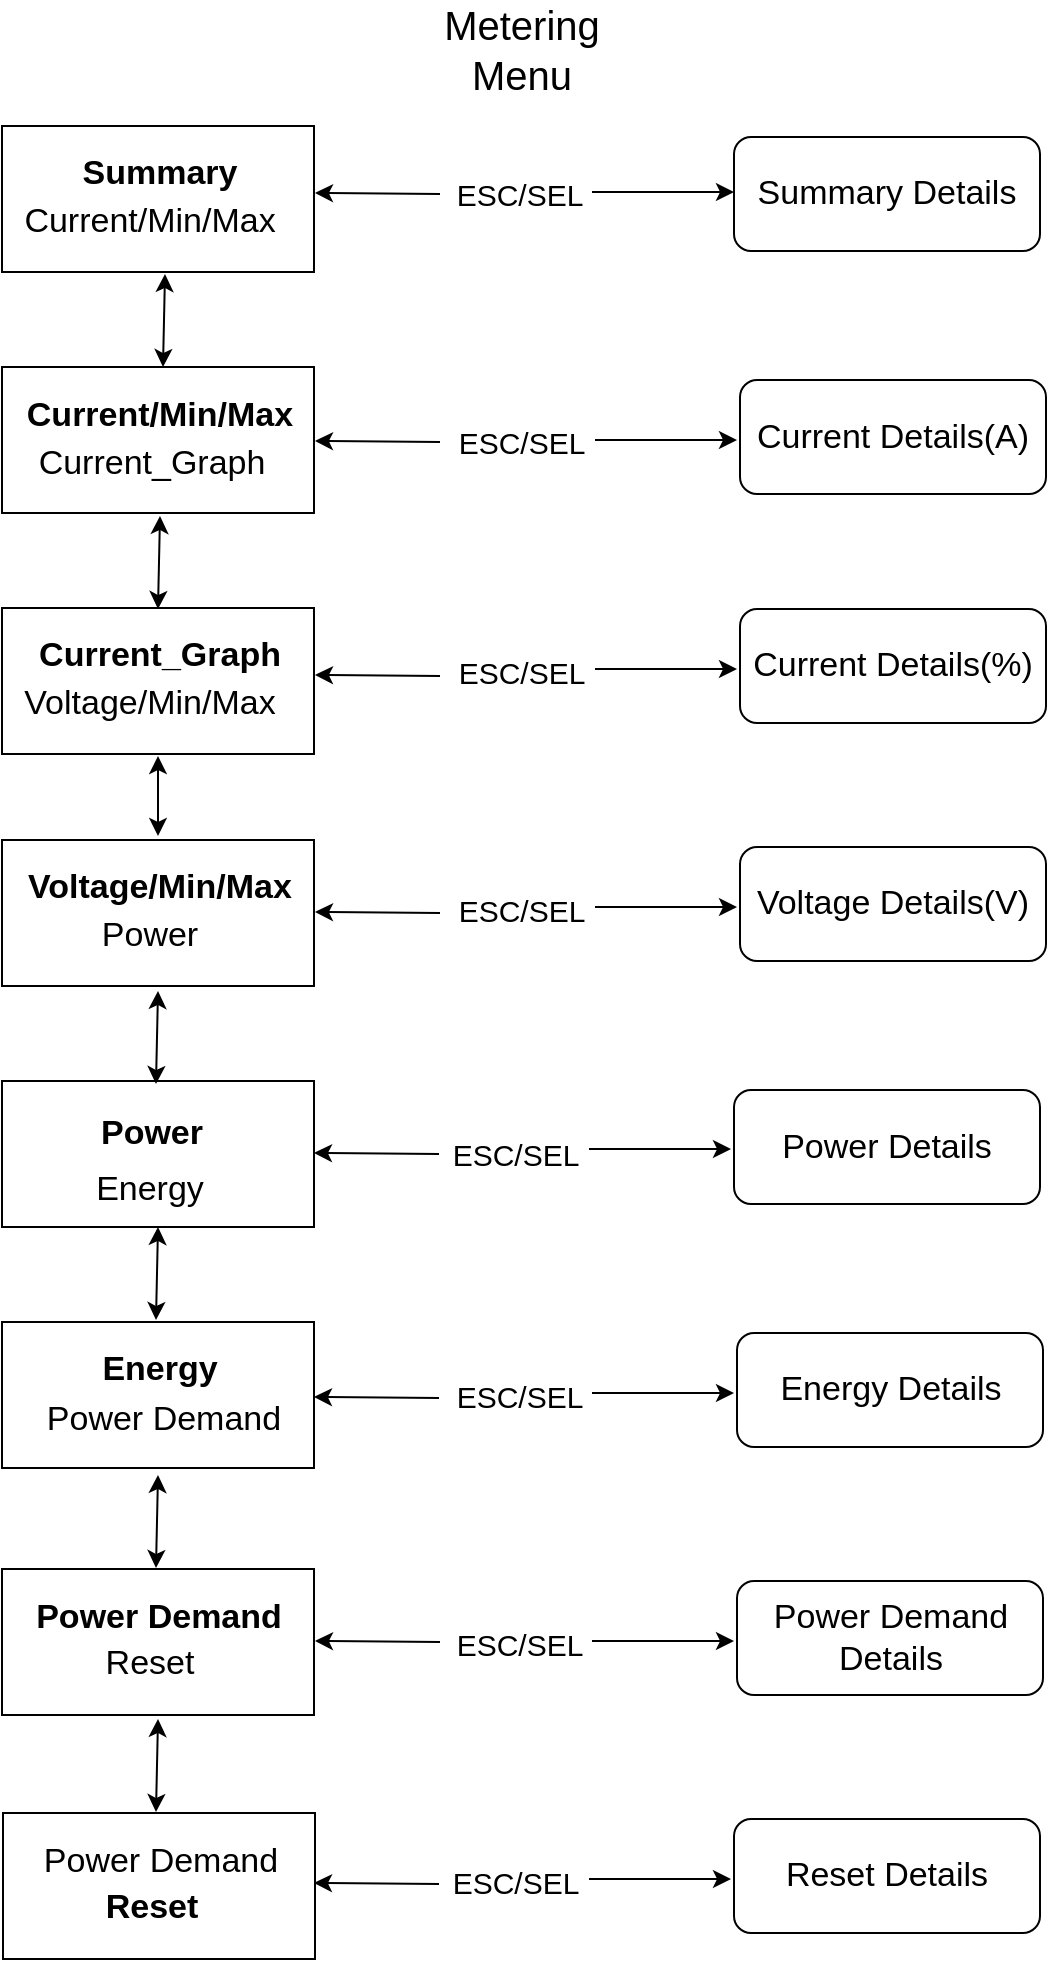 <mxfile version="10.6.5" type="device"><diagram id="XQ6QflWPTtgx1elXZste" name="Page-1"><mxGraphModel dx="1394" dy="747" grid="0" gridSize="10" guides="1" tooltips="1" connect="1" arrows="1" fold="1" page="0" pageScale="1" pageWidth="827" pageHeight="1169" math="0" shadow="0"><root><mxCell id="0"/><mxCell id="1" parent="0"/><mxCell id="ikrYw3CtODXzSYFM4B_t-1" value="" style="rounded=0;whiteSpace=wrap;html=1;" parent="1" vertex="1"><mxGeometry x="207" y="112" width="156" height="73" as="geometry"/></mxCell><mxCell id="ikrYw3CtODXzSYFM4B_t-4" value="Summary" style="text;html=1;strokeColor=none;fillColor=none;align=center;verticalAlign=middle;whiteSpace=wrap;rounded=0;fontStyle=1;fontSize=17;" parent="1" vertex="1"><mxGeometry x="265.5" y="126" width="40" height="20" as="geometry"/></mxCell><mxCell id="ikrYw3CtODXzSYFM4B_t-13" value="Current/Min/Max" style="text;html=1;strokeColor=none;fillColor=none;align=center;verticalAlign=middle;whiteSpace=wrap;rounded=0;fontSize=17;" parent="1" vertex="1"><mxGeometry x="260" y="147" width="42" height="25" as="geometry"/></mxCell><mxCell id="ikrYw3CtODXzSYFM4B_t-39" value="&lt;font style=&quot;font-size: 15px&quot;&gt;ESC/SEL&lt;/font&gt;" style="text;html=1;strokeColor=none;fillColor=none;align=center;verticalAlign=middle;whiteSpace=wrap;rounded=0;" parent="1" vertex="1"><mxGeometry x="445.5" y="136" width="40" height="20" as="geometry"/></mxCell><mxCell id="ikrYw3CtODXzSYFM4B_t-40" value="" style="endArrow=classic;html=1;fontSize=17;entryX=0;entryY=0.5;entryDx=0;entryDy=0;" parent="1" edge="1"><mxGeometry width="50" height="50" relative="1" as="geometry"><mxPoint x="502" y="145" as="sourcePoint"/><mxPoint x="573" y="145" as="targetPoint"/></mxGeometry></mxCell><mxCell id="ikrYw3CtODXzSYFM4B_t-42" value="&lt;font style=&quot;font-size: 20px&quot;&gt;Metering Menu&lt;/font&gt;" style="text;html=1;strokeColor=none;fillColor=none;align=center;verticalAlign=middle;whiteSpace=wrap;rounded=0;fontSize=17;" parent="1" vertex="1"><mxGeometry x="430" y="64" width="74" height="20" as="geometry"/></mxCell><mxCell id="ikrYw3CtODXzSYFM4B_t-43" value="Summary Details" style="rounded=1;whiteSpace=wrap;html=1;fontSize=17;" parent="1" vertex="1"><mxGeometry x="573" y="117.5" width="153" height="57" as="geometry"/></mxCell><mxCell id="ikrYw3CtODXzSYFM4B_t-44" value="&lt;font style=&quot;font-size: 15px&quot;&gt;ESC/SEL&lt;/font&gt;" style="text;html=1;strokeColor=none;fillColor=none;align=center;verticalAlign=middle;whiteSpace=wrap;rounded=0;" parent="1" vertex="1"><mxGeometry x="447" y="260" width="40" height="20" as="geometry"/></mxCell><mxCell id="ikrYw3CtODXzSYFM4B_t-45" value="" style="endArrow=classic;html=1;fontSize=17;entryX=0;entryY=0.5;entryDx=0;entryDy=0;" parent="1" edge="1"><mxGeometry width="50" height="50" relative="1" as="geometry"><mxPoint x="503.5" y="269" as="sourcePoint"/><mxPoint x="574.5" y="269" as="targetPoint"/></mxGeometry></mxCell><mxCell id="6cFCRVJDth4f1ixlauXv-3" value="" style="rounded=0;whiteSpace=wrap;html=1;" vertex="1" parent="1"><mxGeometry x="207" y="232.5" width="156" height="73" as="geometry"/></mxCell><mxCell id="6cFCRVJDth4f1ixlauXv-4" value="Current/Min/Max" style="text;html=1;strokeColor=none;fillColor=none;align=center;verticalAlign=middle;whiteSpace=wrap;rounded=0;fontStyle=1;fontSize=17;" vertex="1" parent="1"><mxGeometry x="265.5" y="246.5" width="40" height="20" as="geometry"/></mxCell><mxCell id="6cFCRVJDth4f1ixlauXv-5" value="Current_Graph" style="text;html=1;strokeColor=none;fillColor=none;align=center;verticalAlign=middle;whiteSpace=wrap;rounded=0;fontSize=17;" vertex="1" parent="1"><mxGeometry x="262" y="268" width="40" height="25" as="geometry"/></mxCell><mxCell id="6cFCRVJDth4f1ixlauXv-6" value="" style="rounded=0;whiteSpace=wrap;html=1;" vertex="1" parent="1"><mxGeometry x="207" y="353" width="156" height="73" as="geometry"/></mxCell><mxCell id="6cFCRVJDth4f1ixlauXv-7" value="Current_Graph" style="text;html=1;strokeColor=none;fillColor=none;align=center;verticalAlign=middle;whiteSpace=wrap;rounded=0;fontStyle=1;fontSize=17;" vertex="1" parent="1"><mxGeometry x="265.5" y="367" width="40" height="20" as="geometry"/></mxCell><mxCell id="6cFCRVJDth4f1ixlauXv-8" value="Voltage/Min/Max" style="text;html=1;strokeColor=none;fillColor=none;align=center;verticalAlign=middle;whiteSpace=wrap;rounded=0;fontSize=17;" vertex="1" parent="1"><mxGeometry x="260" y="388" width="42" height="25" as="geometry"/></mxCell><mxCell id="6cFCRVJDth4f1ixlauXv-9" value="" style="rounded=0;whiteSpace=wrap;html=1;" vertex="1" parent="1"><mxGeometry x="207" y="469" width="156" height="73" as="geometry"/></mxCell><mxCell id="6cFCRVJDth4f1ixlauXv-10" value="&lt;span&gt;Voltage/Min/Max&lt;/span&gt;" style="text;html=1;strokeColor=none;fillColor=none;align=center;verticalAlign=middle;whiteSpace=wrap;rounded=0;fontStyle=1;fontSize=17;" vertex="1" parent="1"><mxGeometry x="265.5" y="483" width="40" height="20" as="geometry"/></mxCell><mxCell id="6cFCRVJDth4f1ixlauXv-11" value="Power" style="text;html=1;strokeColor=none;fillColor=none;align=center;verticalAlign=middle;whiteSpace=wrap;rounded=0;fontSize=17;" vertex="1" parent="1"><mxGeometry x="260" y="504" width="42" height="25" as="geometry"/></mxCell><mxCell id="6cFCRVJDth4f1ixlauXv-12" value="" style="rounded=0;whiteSpace=wrap;html=1;" vertex="1" parent="1"><mxGeometry x="207" y="589.5" width="156" height="73" as="geometry"/></mxCell><mxCell id="6cFCRVJDth4f1ixlauXv-13" value="&lt;span&gt;Power&lt;/span&gt;" style="text;html=1;strokeColor=none;fillColor=none;align=center;verticalAlign=middle;whiteSpace=wrap;rounded=0;fontStyle=1;fontSize=17;" vertex="1" parent="1"><mxGeometry x="262" y="606" width="40" height="20" as="geometry"/></mxCell><mxCell id="6cFCRVJDth4f1ixlauXv-14" value="Energy" style="text;html=1;strokeColor=none;fillColor=none;align=center;verticalAlign=middle;whiteSpace=wrap;rounded=0;fontSize=17;" vertex="1" parent="1"><mxGeometry x="260" y="631" width="42" height="25" as="geometry"/></mxCell><mxCell id="6cFCRVJDth4f1ixlauXv-15" value="" style="rounded=0;whiteSpace=wrap;html=1;" vertex="1" parent="1"><mxGeometry x="207" y="710" width="156" height="73" as="geometry"/></mxCell><mxCell id="6cFCRVJDth4f1ixlauXv-16" value="&lt;span&gt;Energy&lt;/span&gt;" style="text;html=1;strokeColor=none;fillColor=none;align=center;verticalAlign=middle;whiteSpace=wrap;rounded=0;fontStyle=1;fontSize=17;" vertex="1" parent="1"><mxGeometry x="265.5" y="724" width="40" height="20" as="geometry"/></mxCell><mxCell id="6cFCRVJDth4f1ixlauXv-17" value="Power Demand" style="text;html=1;strokeColor=none;fillColor=none;align=center;verticalAlign=middle;whiteSpace=wrap;rounded=0;fontSize=17;" vertex="1" parent="1"><mxGeometry x="213" y="746.5" width="150" height="25" as="geometry"/></mxCell><mxCell id="6cFCRVJDth4f1ixlauXv-18" value="" style="rounded=0;whiteSpace=wrap;html=1;" vertex="1" parent="1"><mxGeometry x="207" y="833.5" width="156" height="73" as="geometry"/></mxCell><mxCell id="6cFCRVJDth4f1ixlauXv-19" value="Power Demand" style="text;html=1;strokeColor=none;fillColor=none;align=center;verticalAlign=middle;whiteSpace=wrap;rounded=0;fontStyle=1;fontSize=17;" vertex="1" parent="1"><mxGeometry x="216" y="848" width="139" height="20" as="geometry"/></mxCell><mxCell id="6cFCRVJDth4f1ixlauXv-20" value="Reset" style="text;html=1;strokeColor=none;fillColor=none;align=center;verticalAlign=middle;whiteSpace=wrap;rounded=0;fontSize=17;" vertex="1" parent="1"><mxGeometry x="260" y="868.5" width="42" height="25" as="geometry"/></mxCell><mxCell id="6cFCRVJDth4f1ixlauXv-24" value="" style="rounded=0;whiteSpace=wrap;html=1;" vertex="1" parent="1"><mxGeometry x="207.5" y="955.5" width="156" height="73" as="geometry"/></mxCell><mxCell id="6cFCRVJDth4f1ixlauXv-25" value="&lt;span style=&quot;font-weight: normal&quot;&gt;Power Demand&lt;/span&gt;" style="text;html=1;strokeColor=none;fillColor=none;align=center;verticalAlign=middle;whiteSpace=wrap;rounded=0;fontStyle=1;fontSize=17;" vertex="1" parent="1"><mxGeometry x="216.5" y="970" width="139" height="20" as="geometry"/></mxCell><mxCell id="6cFCRVJDth4f1ixlauXv-26" value="&lt;b&gt;Reset&lt;/b&gt;" style="text;html=1;strokeColor=none;fillColor=none;align=center;verticalAlign=middle;whiteSpace=wrap;rounded=0;fontSize=17;" vertex="1" parent="1"><mxGeometry x="260.5" y="990.5" width="42" height="25" as="geometry"/></mxCell><mxCell id="6cFCRVJDth4f1ixlauXv-27" value="Current Details(A)" style="rounded=1;whiteSpace=wrap;html=1;fontSize=17;" vertex="1" parent="1"><mxGeometry x="576" y="239" width="153" height="57" as="geometry"/></mxCell><mxCell id="6cFCRVJDth4f1ixlauXv-28" value="&lt;font style=&quot;font-size: 15px&quot;&gt;ESC/SEL&lt;/font&gt;" style="text;html=1;strokeColor=none;fillColor=none;align=center;verticalAlign=middle;whiteSpace=wrap;rounded=0;" vertex="1" parent="1"><mxGeometry x="447" y="374.5" width="40" height="20" as="geometry"/></mxCell><mxCell id="6cFCRVJDth4f1ixlauXv-29" value="" style="endArrow=classic;html=1;fontSize=17;entryX=0;entryY=0.5;entryDx=0;entryDy=0;" edge="1" parent="1"><mxGeometry width="50" height="50" relative="1" as="geometry"><mxPoint x="503.5" y="383.5" as="sourcePoint"/><mxPoint x="574.5" y="383.5" as="targetPoint"/></mxGeometry></mxCell><mxCell id="6cFCRVJDth4f1ixlauXv-30" value="Current Details(%)" style="rounded=1;whiteSpace=wrap;html=1;fontSize=17;" vertex="1" parent="1"><mxGeometry x="576" y="353.5" width="153" height="57" as="geometry"/></mxCell><mxCell id="6cFCRVJDth4f1ixlauXv-31" value="&lt;font style=&quot;font-size: 15px&quot;&gt;ESC/SEL&lt;/font&gt;" style="text;html=1;strokeColor=none;fillColor=none;align=center;verticalAlign=middle;whiteSpace=wrap;rounded=0;" vertex="1" parent="1"><mxGeometry x="447" y="493.5" width="40" height="20" as="geometry"/></mxCell><mxCell id="6cFCRVJDth4f1ixlauXv-32" value="" style="endArrow=classic;html=1;fontSize=17;entryX=0;entryY=0.5;entryDx=0;entryDy=0;" edge="1" parent="1"><mxGeometry width="50" height="50" relative="1" as="geometry"><mxPoint x="503.5" y="502.5" as="sourcePoint"/><mxPoint x="574.5" y="502.5" as="targetPoint"/></mxGeometry></mxCell><mxCell id="6cFCRVJDth4f1ixlauXv-33" value="Voltage Details(V)" style="rounded=1;whiteSpace=wrap;html=1;fontSize=17;" vertex="1" parent="1"><mxGeometry x="576" y="472.5" width="153" height="57" as="geometry"/></mxCell><mxCell id="6cFCRVJDth4f1ixlauXv-34" value="&lt;font style=&quot;font-size: 15px&quot;&gt;ESC/SEL&lt;/font&gt;" style="text;html=1;strokeColor=none;fillColor=none;align=center;verticalAlign=middle;whiteSpace=wrap;rounded=0;" vertex="1" parent="1"><mxGeometry x="444" y="615.5" width="40" height="20" as="geometry"/></mxCell><mxCell id="6cFCRVJDth4f1ixlauXv-35" value="" style="endArrow=classic;html=1;fontSize=17;entryX=0;entryY=0.5;entryDx=0;entryDy=0;" edge="1" parent="1"><mxGeometry width="50" height="50" relative="1" as="geometry"><mxPoint x="500.5" y="623.5" as="sourcePoint"/><mxPoint x="571.5" y="623.5" as="targetPoint"/></mxGeometry></mxCell><mxCell id="6cFCRVJDth4f1ixlauXv-36" value="Power Details" style="rounded=1;whiteSpace=wrap;html=1;fontSize=17;" vertex="1" parent="1"><mxGeometry x="573" y="594" width="153" height="57" as="geometry"/></mxCell><mxCell id="6cFCRVJDth4f1ixlauXv-37" value="&lt;font style=&quot;font-size: 15px&quot;&gt;ESC/SEL&lt;/font&gt;" style="text;html=1;strokeColor=none;fillColor=none;align=center;verticalAlign=middle;whiteSpace=wrap;rounded=0;" vertex="1" parent="1"><mxGeometry x="445.5" y="736.5" width="40" height="20" as="geometry"/></mxCell><mxCell id="6cFCRVJDth4f1ixlauXv-38" value="" style="endArrow=classic;html=1;fontSize=17;entryX=0;entryY=0.5;entryDx=0;entryDy=0;" edge="1" parent="1"><mxGeometry width="50" height="50" relative="1" as="geometry"><mxPoint x="502" y="745.5" as="sourcePoint"/><mxPoint x="573" y="745.5" as="targetPoint"/></mxGeometry></mxCell><mxCell id="6cFCRVJDth4f1ixlauXv-39" value="Energy Details" style="rounded=1;whiteSpace=wrap;html=1;fontSize=17;" vertex="1" parent="1"><mxGeometry x="574.5" y="715.5" width="153" height="57" as="geometry"/></mxCell><mxCell id="6cFCRVJDth4f1ixlauXv-40" value="&lt;font style=&quot;font-size: 15px&quot;&gt;ESC/SEL&lt;/font&gt;" style="text;html=1;strokeColor=none;fillColor=none;align=center;verticalAlign=middle;whiteSpace=wrap;rounded=0;" vertex="1" parent="1"><mxGeometry x="445.5" y="860.5" width="40" height="20" as="geometry"/></mxCell><mxCell id="6cFCRVJDth4f1ixlauXv-41" value="" style="endArrow=classic;html=1;fontSize=17;entryX=0;entryY=0.5;entryDx=0;entryDy=0;" edge="1" parent="1"><mxGeometry width="50" height="50" relative="1" as="geometry"><mxPoint x="502" y="869.5" as="sourcePoint"/><mxPoint x="573" y="869.5" as="targetPoint"/></mxGeometry></mxCell><mxCell id="6cFCRVJDth4f1ixlauXv-42" value="Power Demand Details" style="rounded=1;whiteSpace=wrap;html=1;fontSize=17;" vertex="1" parent="1"><mxGeometry x="574.5" y="839.5" width="153" height="57" as="geometry"/></mxCell><mxCell id="6cFCRVJDth4f1ixlauXv-43" value="&lt;font style=&quot;font-size: 15px&quot;&gt;ESC/SEL&lt;/font&gt;" style="text;html=1;strokeColor=none;fillColor=none;align=center;verticalAlign=middle;whiteSpace=wrap;rounded=0;" vertex="1" parent="1"><mxGeometry x="444" y="979.5" width="40" height="20" as="geometry"/></mxCell><mxCell id="6cFCRVJDth4f1ixlauXv-44" value="" style="endArrow=classic;html=1;fontSize=17;entryX=0;entryY=0.5;entryDx=0;entryDy=0;" edge="1" parent="1"><mxGeometry width="50" height="50" relative="1" as="geometry"><mxPoint x="500.5" y="988.5" as="sourcePoint"/><mxPoint x="571.5" y="988.5" as="targetPoint"/></mxGeometry></mxCell><mxCell id="6cFCRVJDth4f1ixlauXv-45" value="Reset Details" style="rounded=1;whiteSpace=wrap;html=1;fontSize=17;" vertex="1" parent="1"><mxGeometry x="573" y="958.5" width="153" height="57" as="geometry"/></mxCell><mxCell id="6cFCRVJDth4f1ixlauXv-46" value="" style="endArrow=classic;html=1;fontSize=17;entryX=1;entryY=0.5;entryDx=0;entryDy=0;" edge="1" parent="1"><mxGeometry width="50" height="50" relative="1" as="geometry"><mxPoint x="426" y="146" as="sourcePoint"/><mxPoint x="363.5" y="145.5" as="targetPoint"/></mxGeometry></mxCell><mxCell id="6cFCRVJDth4f1ixlauXv-49" value="" style="endArrow=classic;html=1;fontSize=17;entryX=1;entryY=0.5;entryDx=0;entryDy=0;" edge="1" parent="1"><mxGeometry width="50" height="50" relative="1" as="geometry"><mxPoint x="426" y="270" as="sourcePoint"/><mxPoint x="363.5" y="269.5" as="targetPoint"/></mxGeometry></mxCell><mxCell id="6cFCRVJDth4f1ixlauXv-50" value="" style="endArrow=classic;html=1;fontSize=17;entryX=1;entryY=0.5;entryDx=0;entryDy=0;" edge="1" parent="1"><mxGeometry width="50" height="50" relative="1" as="geometry"><mxPoint x="426" y="387" as="sourcePoint"/><mxPoint x="363.5" y="386.5" as="targetPoint"/></mxGeometry></mxCell><mxCell id="6cFCRVJDth4f1ixlauXv-51" value="" style="endArrow=classic;html=1;fontSize=17;entryX=1;entryY=0.5;entryDx=0;entryDy=0;" edge="1" parent="1"><mxGeometry width="50" height="50" relative="1" as="geometry"><mxPoint x="426" y="505.5" as="sourcePoint"/><mxPoint x="363.5" y="505" as="targetPoint"/></mxGeometry></mxCell><mxCell id="6cFCRVJDth4f1ixlauXv-52" value="" style="endArrow=classic;html=1;fontSize=17;entryX=1;entryY=0.5;entryDx=0;entryDy=0;" edge="1" parent="1"><mxGeometry width="50" height="50" relative="1" as="geometry"><mxPoint x="425.5" y="626" as="sourcePoint"/><mxPoint x="363" y="625.5" as="targetPoint"/></mxGeometry></mxCell><mxCell id="6cFCRVJDth4f1ixlauXv-53" value="" style="endArrow=classic;html=1;fontSize=17;entryX=1;entryY=0.5;entryDx=0;entryDy=0;" edge="1" parent="1"><mxGeometry width="50" height="50" relative="1" as="geometry"><mxPoint x="425.5" y="748" as="sourcePoint"/><mxPoint x="363" y="747.5" as="targetPoint"/></mxGeometry></mxCell><mxCell id="6cFCRVJDth4f1ixlauXv-54" value="" style="endArrow=classic;html=1;fontSize=17;entryX=1;entryY=0.5;entryDx=0;entryDy=0;" edge="1" parent="1"><mxGeometry width="50" height="50" relative="1" as="geometry"><mxPoint x="426" y="870" as="sourcePoint"/><mxPoint x="363.5" y="869.5" as="targetPoint"/></mxGeometry></mxCell><mxCell id="6cFCRVJDth4f1ixlauXv-55" value="" style="endArrow=classic;html=1;fontSize=17;entryX=1;entryY=0.5;entryDx=0;entryDy=0;" edge="1" parent="1"><mxGeometry width="50" height="50" relative="1" as="geometry"><mxPoint x="425.5" y="991" as="sourcePoint"/><mxPoint x="363" y="990.5" as="targetPoint"/></mxGeometry></mxCell><mxCell id="6cFCRVJDth4f1ixlauXv-57" value="" style="endArrow=classic;startArrow=classic;html=1;fontSize=17;exitX=0.5;exitY=0;exitDx=0;exitDy=0;" edge="1" parent="1"><mxGeometry width="50" height="50" relative="1" as="geometry"><mxPoint x="287.5" y="232.5" as="sourcePoint"/><mxPoint x="288.5" y="186" as="targetPoint"/></mxGeometry></mxCell><mxCell id="6cFCRVJDth4f1ixlauXv-58" value="" style="endArrow=classic;startArrow=classic;html=1;fontSize=17;exitX=0.5;exitY=0;exitDx=0;exitDy=0;" edge="1" parent="1"><mxGeometry width="50" height="50" relative="1" as="geometry"><mxPoint x="285" y="353.5" as="sourcePoint"/><mxPoint x="286" y="307" as="targetPoint"/></mxGeometry></mxCell><mxCell id="6cFCRVJDth4f1ixlauXv-60" value="" style="endArrow=classic;startArrow=classic;html=1;fontSize=17;" edge="1" parent="1"><mxGeometry width="50" height="50" relative="1" as="geometry"><mxPoint x="285" y="467" as="sourcePoint"/><mxPoint x="285" y="427" as="targetPoint"/></mxGeometry></mxCell><mxCell id="6cFCRVJDth4f1ixlauXv-61" value="" style="endArrow=classic;startArrow=classic;html=1;fontSize=17;exitX=0.5;exitY=0;exitDx=0;exitDy=0;" edge="1" parent="1"><mxGeometry width="50" height="50" relative="1" as="geometry"><mxPoint x="284" y="591" as="sourcePoint"/><mxPoint x="285" y="544.5" as="targetPoint"/></mxGeometry></mxCell><mxCell id="6cFCRVJDth4f1ixlauXv-64" value="" style="endArrow=classic;startArrow=classic;html=1;fontSize=17;exitX=0.5;exitY=0;exitDx=0;exitDy=0;" edge="1" parent="1"><mxGeometry width="50" height="50" relative="1" as="geometry"><mxPoint x="284" y="709" as="sourcePoint"/><mxPoint x="285" y="662.5" as="targetPoint"/></mxGeometry></mxCell><mxCell id="6cFCRVJDth4f1ixlauXv-65" value="" style="endArrow=classic;startArrow=classic;html=1;fontSize=17;exitX=0.5;exitY=0;exitDx=0;exitDy=0;" edge="1" parent="1"><mxGeometry width="50" height="50" relative="1" as="geometry"><mxPoint x="284" y="833" as="sourcePoint"/><mxPoint x="285" y="786.5" as="targetPoint"/></mxGeometry></mxCell><mxCell id="6cFCRVJDth4f1ixlauXv-66" value="" style="endArrow=classic;startArrow=classic;html=1;fontSize=17;exitX=0.5;exitY=0;exitDx=0;exitDy=0;" edge="1" parent="1"><mxGeometry width="50" height="50" relative="1" as="geometry"><mxPoint x="284" y="955" as="sourcePoint"/><mxPoint x="285" y="908.5" as="targetPoint"/></mxGeometry></mxCell></root></mxGraphModel></diagram></mxfile>